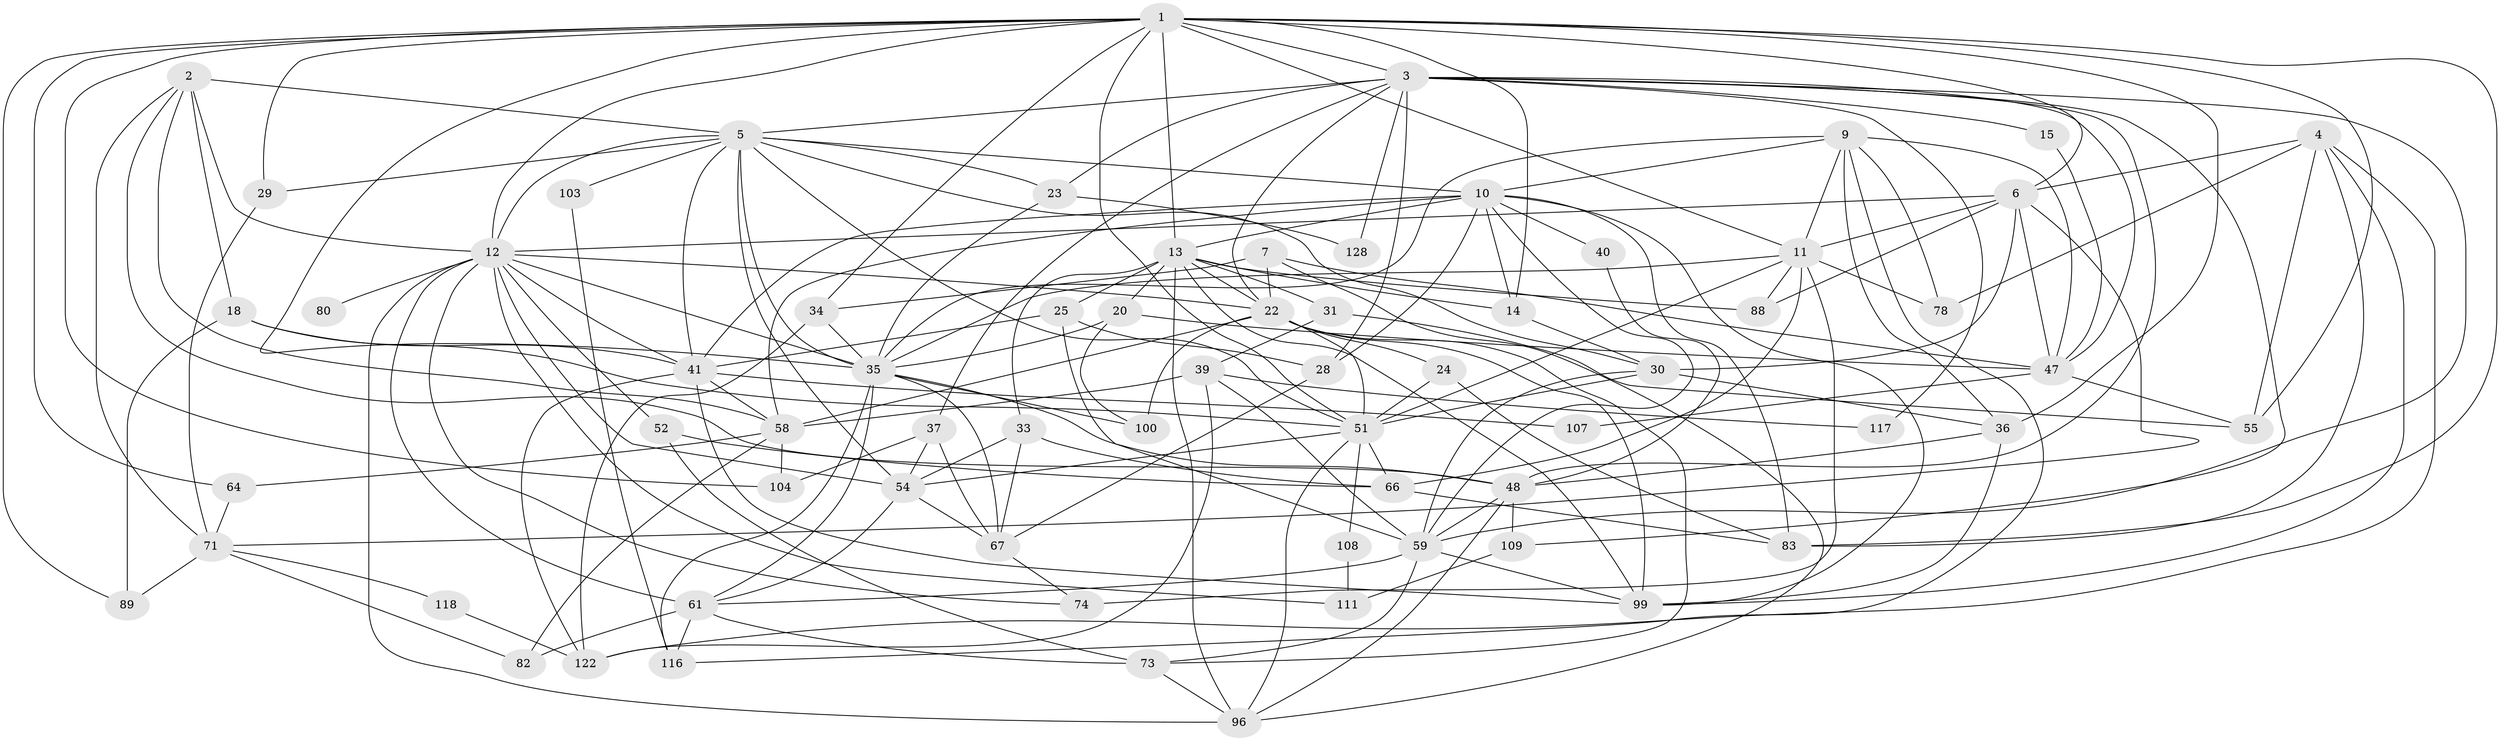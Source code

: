 // original degree distribution, {4: 0.30597014925373134, 5: 0.23134328358208955, 6: 0.08208955223880597, 3: 0.208955223880597, 2: 0.1417910447761194, 7: 0.022388059701492536, 8: 0.007462686567164179}
// Generated by graph-tools (version 1.1) at 2025/14/03/09/25 04:14:52]
// undirected, 67 vertices, 186 edges
graph export_dot {
graph [start="1"]
  node [color=gray90,style=filled];
  1 [super="+8+19"];
  2 [super="+121+62"];
  3 [super="+56+91+42+32"];
  4 [super="+72+21"];
  5 [super="+45+97"];
  6 [super="+38"];
  7;
  9 [super="+106"];
  10 [super="+50+69"];
  11 [super="+115+114"];
  12 [super="+76+123+77"];
  13 [super="+26+17"];
  14 [super="+49"];
  15;
  18;
  20 [super="+84"];
  22 [super="+110+127"];
  23 [super="+85"];
  24 [super="+125"];
  25 [super="+27"];
  28 [super="+44"];
  29;
  30 [super="+132"];
  31;
  33;
  34;
  35 [super="+105+68"];
  36 [super="+95"];
  37;
  39;
  40;
  41 [super="+46"];
  47 [super="+57"];
  48 [super="+126+90"];
  51 [super="+75+92"];
  52;
  54 [super="+65"];
  55;
  58 [super="+70"];
  59 [super="+129+60"];
  61 [super="+120"];
  64;
  66;
  67 [super="+79"];
  71 [super="+87"];
  73 [super="+86"];
  74 [super="+93"];
  78;
  80;
  82;
  83;
  88;
  89;
  96 [super="+124+112"];
  99;
  100;
  103;
  104;
  107;
  108;
  109;
  111;
  116;
  117;
  118;
  122;
  128;
  1 -- 35;
  1 -- 6;
  1 -- 13;
  1 -- 55 [weight=2];
  1 -- 89;
  1 -- 29;
  1 -- 36 [weight=2];
  1 -- 3;
  1 -- 12;
  1 -- 64;
  1 -- 34;
  1 -- 104;
  1 -- 14;
  1 -- 83;
  1 -- 51 [weight=2];
  1 -- 11;
  2 -- 18;
  2 -- 48;
  2 -- 5 [weight=2];
  2 -- 71;
  2 -- 58;
  2 -- 12;
  3 -- 37;
  3 -- 109;
  3 -- 117;
  3 -- 128;
  3 -- 22;
  3 -- 23;
  3 -- 59;
  3 -- 15;
  3 -- 47;
  3 -- 48;
  3 -- 5;
  3 -- 28;
  4 -- 55;
  4 -- 6;
  4 -- 122;
  4 -- 83;
  4 -- 99;
  4 -- 78;
  5 -- 23;
  5 -- 41;
  5 -- 29;
  5 -- 35 [weight=2];
  5 -- 10 [weight=2];
  5 -- 51;
  5 -- 54;
  5 -- 103;
  5 -- 30;
  5 -- 12;
  6 -- 12;
  6 -- 88;
  6 -- 30;
  6 -- 71;
  6 -- 47;
  6 -- 11;
  7 -- 22;
  7 -- 34;
  7 -- 47;
  7 -- 96;
  9 -- 116;
  9 -- 35;
  9 -- 36;
  9 -- 11;
  9 -- 78;
  9 -- 47;
  9 -- 10;
  10 -- 83;
  10 -- 40;
  10 -- 28;
  10 -- 99;
  10 -- 13 [weight=2];
  10 -- 14;
  10 -- 58;
  10 -- 41;
  10 -- 59;
  11 -- 78;
  11 -- 66;
  11 -- 35;
  11 -- 88;
  11 -- 51;
  11 -- 74 [weight=2];
  12 -- 80 [weight=2];
  12 -- 52;
  12 -- 111;
  12 -- 96;
  12 -- 35;
  12 -- 41;
  12 -- 74;
  12 -- 54;
  12 -- 22;
  12 -- 61;
  13 -- 33;
  13 -- 14;
  13 -- 20;
  13 -- 25;
  13 -- 96;
  13 -- 99;
  13 -- 22;
  13 -- 88;
  13 -- 31;
  14 -- 30;
  15 -- 47;
  18 -- 89;
  18 -- 41;
  18 -- 51;
  20 -- 47;
  20 -- 100;
  20 -- 35;
  22 -- 24;
  22 -- 58;
  22 -- 99;
  22 -- 51;
  22 -- 100;
  22 -- 73;
  23 -- 35;
  23 -- 128;
  24 -- 83;
  24 -- 51;
  25 -- 41 [weight=2];
  25 -- 28;
  25 -- 59;
  28 -- 67;
  29 -- 71 [weight=2];
  30 -- 36;
  30 -- 51;
  30 -- 59;
  31 -- 39;
  31 -- 55;
  33 -- 66;
  33 -- 54 [weight=2];
  33 -- 67;
  34 -- 122;
  34 -- 35;
  35 -- 116;
  35 -- 100;
  35 -- 61;
  35 -- 48;
  35 -- 67;
  36 -- 99;
  36 -- 48;
  37 -- 67;
  37 -- 104;
  37 -- 54;
  39 -- 117;
  39 -- 122;
  39 -- 58;
  39 -- 59;
  40 -- 48;
  41 -- 107;
  41 -- 99;
  41 -- 58;
  41 -- 122;
  47 -- 55;
  47 -- 107;
  48 -- 96;
  48 -- 109;
  48 -- 59;
  51 -- 54;
  51 -- 96;
  51 -- 66;
  51 -- 108;
  52 -- 66;
  52 -- 73;
  54 -- 61;
  54 -- 67;
  58 -- 64;
  58 -- 82;
  58 -- 104;
  59 -- 73;
  59 -- 61;
  59 -- 99;
  61 -- 116;
  61 -- 82;
  61 -- 73;
  64 -- 71;
  66 -- 83;
  67 -- 74;
  71 -- 118;
  71 -- 82;
  71 -- 89;
  73 -- 96;
  103 -- 116;
  108 -- 111;
  109 -- 111;
  118 -- 122;
}
